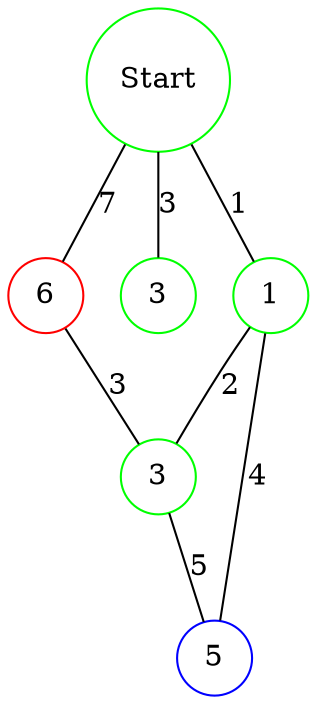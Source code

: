 graph G {
    node[shape=circle, width=0.5]
    A [pos="1,2!", label="Start", color="green"]
    B [pos="5,2!", label="6", color="red"]
    C [pos="0,0!", label="3", color="green"]
    D [pos="3,0!", label="1", color="green"]
    E [pos="7,0!", label="3", color="green"]
    F [pos="2,-2!", label="5", color="blue"]
    
    A -- B [label="7"]
    A -- C [label="3"]
    A -- D [label="1"]
    
    B -- E [label="3"]
    
    D -- E [label="2"]
    D -- F [label="4"]
    
    E -- F [label="5"]
}
